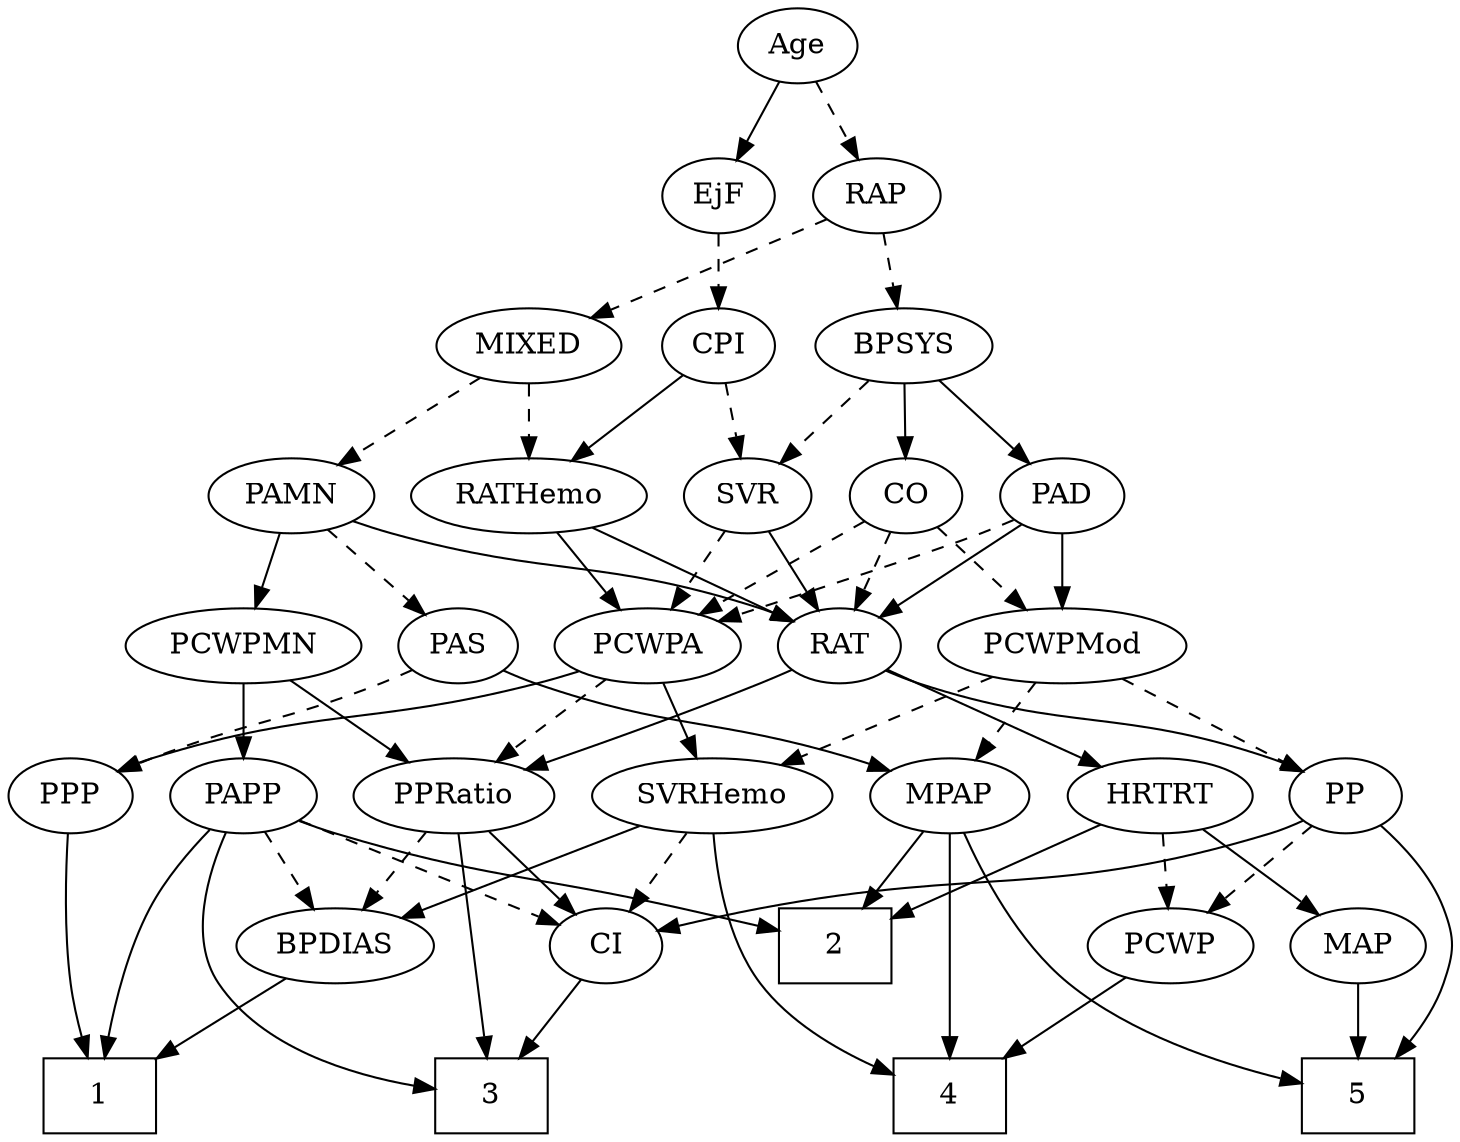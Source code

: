 strict digraph {
	graph [bb="0,0,654.43,540"];
	node [label="\N"];
	1	[height=0.5,
		pos="27,18",
		shape=box,
		width=0.75];
	2	[height=0.5,
		pos="370,90",
		shape=box,
		width=0.75];
	3	[height=0.5,
		pos="205,18",
		shape=box,
		width=0.75];
	4	[height=0.5,
		pos="425,18",
		shape=box,
		width=0.75];
	5	[height=0.5,
		pos="610,18",
		shape=box,
		width=0.75];
	Age	[height=0.5,
		pos="361,522",
		width=0.75];
	EjF	[height=0.5,
		pos="325,450",
		width=0.75];
	Age -> EjF	[pos="e,333.3,467.15 352.65,504.76 348.29,496.28 342.85,485.71 337.96,476.2",
		style=solid];
	RAP	[height=0.5,
		pos="398,450",
		width=0.77632];
	Age -> RAP	[pos="e,389.46,467.15 369.58,504.76 374.06,496.28 379.65,485.71 384.68,476.2",
		style=dashed];
	CPI	[height=0.5,
		pos="325,378",
		width=0.75];
	EjF -> CPI	[pos="e,325,396.1 325,431.7 325,423.98 325,414.71 325,406.11",
		style=dashed];
	MIXED	[height=0.5,
		pos="240,378",
		width=1.1193];
	RAP -> MIXED	[pos="e,267.94,391.07 375.72,438.69 370.88,436.47 365.77,434.14 361,432 333.05,419.46 301.32,405.57 277.36,395.16",
		style=dashed];
	BPSYS	[height=0.5,
		pos="408,378",
		width=1.0471];
	RAP -> BPSYS	[pos="e,405.53,396.28 400.42,432.05 401.52,424.35 402.85,415.03 404.09,406.36",
		style=dashed];
	PAMN	[height=0.5,
		pos="136,306",
		width=1.011];
	MIXED -> PAMN	[pos="e,156.91,321.08 218.7,362.67 203.32,352.31 182.35,338.2 165.37,326.77",
		style=dashed];
	RATHemo	[height=0.5,
		pos="240,306",
		width=1.3721];
	MIXED -> RATHemo	[pos="e,240,324.1 240,359.7 240,351.98 240,342.71 240,334.11",
		style=dashed];
	MPAP	[height=0.5,
		pos="416,162",
		width=0.97491];
	MPAP -> 2	[pos="e,381.25,108.12 405.33,144.76 399.86,136.44 393.07,126.1 386.91,116.73",
		style=solid];
	MPAP -> 4	[pos="e,423.91,36.189 417.09,143.87 418.62,119.67 421.44,75.211 423.26,46.393",
		style=solid];
	MPAP -> 5	[pos="e,582.81,25.637 424.61,144.43 435.57,124.76 456.22,92.118 482,72 509.07,50.876 545.75,36.83 572.91,28.537",
		style=solid];
	PAD	[height=0.5,
		pos="482,306",
		width=0.79437];
	BPSYS -> PAD	[pos="e,466.63,321.54 424.42,361.46 434.66,351.78 447.99,339.17 459.24,328.53",
		style=solid];
	CO	[height=0.5,
		pos="408,306",
		width=0.75];
	BPSYS -> CO	[pos="e,408,324.1 408,359.7 408,351.98 408,342.71 408,334.11",
		style=solid];
	SVR	[height=0.5,
		pos="335,306",
		width=0.77632];
	BPSYS -> SVR	[pos="e,350.16,321.54 391.8,361.46 381.7,351.78 368.55,339.17 357.45,328.53",
		style=dashed];
	RAT	[height=0.5,
		pos="385,234",
		width=0.75827];
	PAD -> RAT	[pos="e,402.84,247.87 463.76,291.83 448.89,281.11 427.72,265.83 411.07,253.82",
		style=solid];
	PCWPMod	[height=0.5,
		pos="482,234",
		width=1.4443];
	PAD -> PCWPMod	[pos="e,482,252.1 482,287.7 482,279.98 482,270.71 482,262.11",
		style=solid];
	PCWPA	[height=0.5,
		pos="298,234",
		width=1.1555];
	PAD -> PCWPA	[pos="e,329.58,245.72 459.61,294.66 454.51,292.4 449.09,290.06 444,288 408.96,273.83 368.53,259.29 339.11,249.03",
		style=dashed];
	CO -> RAT	[pos="e,390.52,251.79 402.43,288.05 399.8,280.06 396.61,270.33 393.67,261.4",
		style=dashed];
	CO -> PCWPMod	[pos="e,464.98,251.1 422.98,290.83 432.86,281.49 446.04,269.02 457.43,258.24",
		style=dashed];
	CO -> PCWPA	[pos="e,320.35,249.22 388.84,292.81 372.29,282.28 348.08,266.87 328.81,254.61",
		style=dashed];
	PAS	[height=0.5,
		pos="211,234",
		width=0.75];
	PAS -> MPAP	[pos="e,389.14,173.81 232.08,222.36 236.92,220.11 242.09,217.85 247,216 301.09,195.59 317.2,198.44 372,180 374.53,179.15 377.13,178.24 \
379.75,177.3",
		style=solid];
	PPP	[height=0.5,
		pos="39,162",
		width=0.75];
	PAS -> PPP	[pos="e,60.169,173.41 189.83,222.59 185,220.33 179.85,218.01 175,216 131.37,197.89 118.63,198.11 75,180 73.181,179.24 71.32,178.45 69.45,\
177.63",
		style=dashed];
	PAMN -> PAS	[pos="e,195.78,249.21 152.27,289.81 162.78,280.01 176.59,267.12 188.18,256.3",
		style=dashed];
	PAMN -> RAT	[pos="e,364.01,245.89 163.52,294.11 169.55,291.92 175.95,289.76 182,288 254.9,266.79 277.09,276.37 349,252 350.87,251.37 352.76,250.67 \
354.66,249.92",
		style=solid];
	PCWPMN	[height=0.5,
		pos="116,234",
		width=1.3902];
	PAMN -> PCWPMN	[pos="e,120.94,252.28 131.16,288.05 128.93,280.26 126.23,270.82 123.74,262.08",
		style=solid];
	RATHemo -> RAT	[pos="e,363.49,245.39 268.65,291.17 293.38,279.23 329.03,262.02 354.34,249.8",
		style=solid];
	RATHemo -> PCWPA	[pos="e,284.35,251.47 253.75,288.41 260.97,279.69 269.96,268.85 277.94,259.21",
		style=solid];
	CPI -> RATHemo	[pos="e,259.01,322.65 308.61,363.5 296.75,353.74 280.47,340.33 266.74,329.02",
		style=solid];
	CPI -> SVR	[pos="e,332.53,324.28 327.42,360.05 328.52,352.35 329.85,343.03 331.09,334.36",
		style=dashed];
	PP	[height=0.5,
		pos="594,162",
		width=0.75];
	RAT -> PP	[pos="e,572.96,173.73 406.04,222.27 410.89,220.02 416.06,217.8 421,216 480.16,194.47 498.84,201.53 558,180 559.85,179.33 561.74,178.59 \
563.62,177.82",
		style=solid];
	PPRatio	[height=0.5,
		pos="205,162",
		width=1.1013];
	RAT -> PPRatio	[pos="e,235.14,173.74 363.82,222.62 358.99,220.35 353.84,218.03 349,216 329.8,207.95 280.36,189.97 244.77,177.19",
		style=solid];
	HRTRT	[height=0.5,
		pos="509,162",
		width=1.1013];
	RAT -> HRTRT	[pos="e,484.98,176.56 405.2,221.6 424.38,210.77 453.55,194.3 476.09,181.58",
		style=solid];
	SVR -> RAT	[pos="e,373.93,250.49 346.1,289.46 352.51,280.49 360.7,269.02 367.92,258.92",
		style=solid];
	SVR -> PCWPA	[pos="e,306.79,251.63 326.42,288.76 322,280.4 316.51,270.02 311.53,260.61",
		style=dashed];
	PCWPMod -> MPAP	[pos="e,430.77,178.67 466.69,216.76 458.07,207.62 447.17,196.06 437.69,186",
		style=dashed];
	SVRHemo	[height=0.5,
		pos="313,162",
		width=1.3902];
	PCWPMod -> SVRHemo	[pos="e,344.49,176.04 449.81,219.67 422.63,208.41 383.52,192.21 354.08,180.01",
		style=dashed];
	PCWPMod -> PP	[pos="e,574.84,174.97 506.03,217.98 523.7,206.94 547.77,191.89 566.26,180.34",
		style=dashed];
	PCWPA -> SVRHemo	[pos="e,309.3,180.28 301.63,216.05 303.3,208.26 305.32,198.82 307.2,190.08",
		style=solid];
	PCWPA -> PPP	[pos="e,59.597,173.74 266.89,222 260.36,219.87 253.49,217.75 247,216 171.61,195.62 149.04,204.85 75,180 73.083,179.36 71.135,178.64 69.186,\
177.87",
		style=solid];
	PCWPA -> PPRatio	[pos="e,224.5,177.68 277.82,217.81 264.6,207.86 247.15,194.73 232.65,183.81",
		style=dashed];
	PCWPMN -> PPRatio	[pos="e,186.1,177.86 136.2,217.12 148.6,207.36 164.63,194.75 178.1,184.16",
		style=solid];
	PAPP	[height=0.5,
		pos="116,162",
		width=0.88464];
	PCWPMN -> PAPP	[pos="e,116,180.1 116,215.7 116,207.98 116,198.71 116,190.11",
		style=solid];
	SVRHemo -> 4	[pos="e,397.84,28.066 313.13,143.93 314.09,124.69 318.22,93.304 334,72 347.59,53.651 369.58,40.591 388.54,32.026",
		style=solid];
	BPDIAS	[height=0.5,
		pos="135,90",
		width=1.1735];
	SVRHemo -> BPDIAS	[pos="e,165.07,102.83 280.35,148.16 250.52,136.43 206.33,119.05 174.52,106.54",
		style=solid];
	CI	[height=0.5,
		pos="260,90",
		width=0.75];
	SVRHemo -> CI	[pos="e,271.74,106.51 300.44,144.41 293.72,135.53 285.32,124.44 277.92,114.67",
		style=dashed];
	BPDIAS -> 1	[pos="e,53.543,36.204 112.62,74.496 97.996,65.016 78.59,52.438 61.952,41.654",
		style=solid];
	MAP	[height=0.5,
		pos="610,90",
		width=0.84854];
	MAP -> 5	[pos="e,610,36.104 610,71.697 610,63.983 610,54.712 610,46.112",
		style=solid];
	PP -> 5	[pos="e,627.73,36.401 613.23,149.02 626.31,139.65 642.54,125.34 650,108 656.33,93.304 655.08,87.171 650,72 646.65,61.998 640.58,52.376 \
634.17,44.138",
		style=solid];
	PCWP	[height=0.5,
		pos="526,90",
		width=0.97491];
	PP -> PCWP	[pos="e,541.01,106.46 579.91,146.5 570.77,137.09 558.66,124.63 548.24,113.9",
		style=dashed];
	PP -> CI	[pos="e,284.92,97.159 573.46,150.09 568.5,147.8 563.15,145.59 558,144 461.68,114.18 432.97,127.3 334,108 321.16,105.5 307.16,102.38 294.82,\
99.502",
		style=solid];
	PPP -> 1	[pos="e,20.406,36.203 28.762,145.02 22.875,134.86 16.058,121.18 13,108 8.2115,87.366 12.407,63.658 17.421,45.901",
		style=solid];
	PPRatio -> 3	[pos="e,205,36.189 205,143.87 205,119.67 205,75.211 205,46.393",
		style=solid];
	PPRatio -> BPDIAS	[pos="e,150.82,106.82 189.12,145.12 179.9,135.9 168.13,124.13 157.92,113.92",
		style=dashed];
	PPRatio -> CI	[pos="e,248.07,106.19 217.76,144.76 224.9,135.68 233.92,124.19 241.79,114.18",
		style=solid];
	PCWP -> 4	[pos="e,449.56,36.019 506.05,75.17 492.37,65.69 473.9,52.89 458.05,41.904",
		style=solid];
	CI -> 3	[pos="e,218.46,36.127 248.07,73.811 241.25,65.141 232.54,54.052 224.74,44.12",
		style=solid];
	PAPP -> 1	[pos="e,35.226,36.205 102.73,145.27 94.333,134.98 83.497,121.07 75,108 61.839,87.758 48.965,63.579 39.869,45.534",
		style=solid];
	PAPP -> 2	[pos="e,342.71,97.187 140.3,149.94 145.43,147.82 150.85,145.72 156,144 188.59,133.12 280.72,111.43 332.85,99.448",
		style=solid];
	PAPP -> 3	[pos="e,177.85,22.323 102.42,145.53 87.849,126.95 68.727,95.364 84,72 102.44,43.791 139.58,30.503 167.88,24.302",
		style=solid];
	PAPP -> BPDIAS	[pos="e,130.31,108.28 120.6,144.05 122.71,136.26 125.28,126.82 127.65,118.08",
		style=dashed];
	PAPP -> CI	[pos="e,238.9,101.26 139.46,149.6 164.02,137.66 202.68,118.86 229.57,105.79",
		style=dashed];
	HRTRT -> 2	[pos="e,397.23,104.71 483.51,148.16 461.92,137.29 430.71,121.57 406.48,109.37",
		style=solid];
	HRTRT -> MAP	[pos="e,590.81,104.3 529.93,146.5 545.18,135.92 565.99,121.5 582.57,110.01",
		style=solid];
	HRTRT -> PCWP	[pos="e,521.8,108.28 513.12,144.05 515.01,136.26 517.3,126.82 519.42,118.08",
		style=dashed];
}
